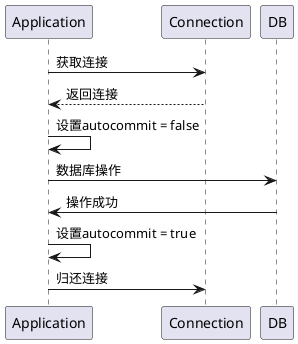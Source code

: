 @startuml
Application -> Connection: 获取连接
Connection --> Application: 返回连接

Application -> Application: 设置autocommit = false

Application -> DB: 数据库操作
DB -> Application: 操作成功
Application -> Application: 设置autocommit = true
Application -> Connection : 归还连接
@enduml